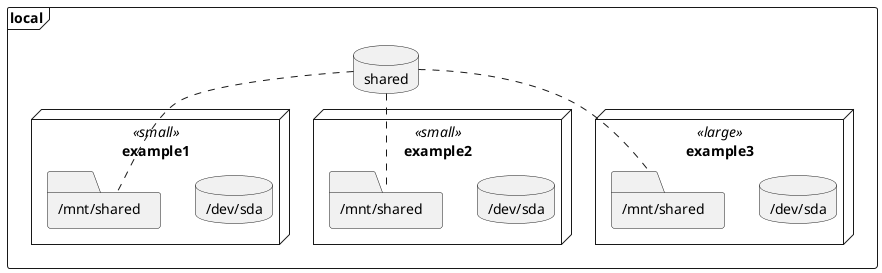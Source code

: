 @startuml

frame local {
    database "shared"
    node "example1" <<small>> {
        database "/dev/sda"
        folder "/mnt/shared" as e1s
    }
    node "example2" <<small>> {
        database "/dev/sda" as s2
        folder "/mnt/shared" as e2s
    }
    node "example3" <<large>> {
        database "/dev/sda" as s3
        folder "/mnt/shared" as e3s
    }

   shared .. e1s
   shared .. e2s
   shared .. e3s
}
@enduml
